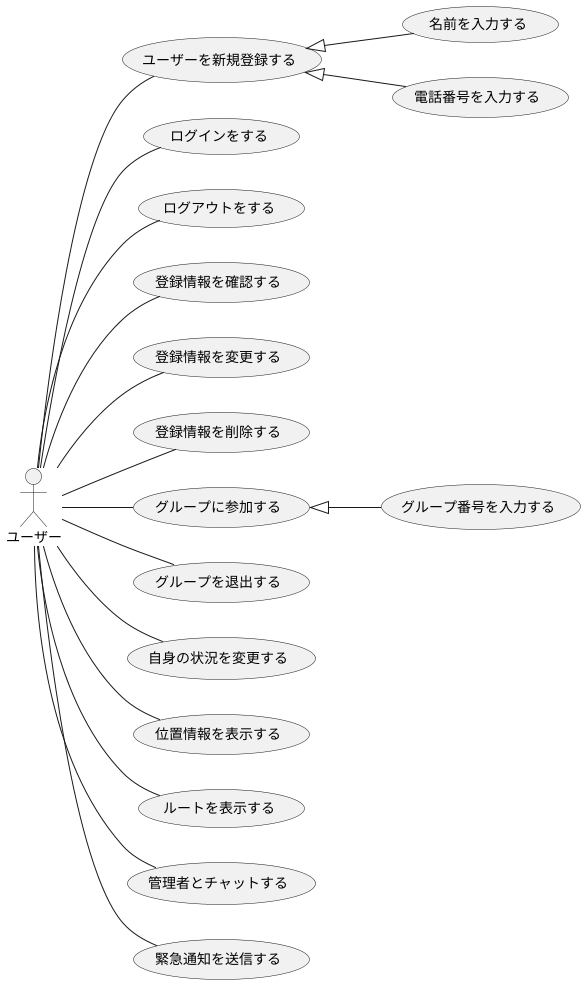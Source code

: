 @startuml ユースケース

left to right direction
actor ユーザー

ユーザー -- (ユーザーを新規登録する)
ユーザー -- (ログインをする)
ユーザー -- (ログアウトをする)
ユーザー -- (登録情報を確認する)
ユーザー -- (登録情報を変更する)
ユーザー -- (登録情報を削除する)
ユーザー -- (グループに参加する)
ユーザー -- (グループを退出する)
ユーザー -- (自身の状況を変更する)
ユーザー -- (位置情報を表示する)
ユーザー -- (ルートを表示する)
ユーザー -- (管理者とチャットする)
ユーザー -- (緊急通知を送信する)



(ユーザーを新規登録する) <|-- (名前を入力する)
(ユーザーを新規登録する) <|-- (電話番号を入力する)

(グループに参加する) <|-- (グループ番号を入力する)

@enduml
